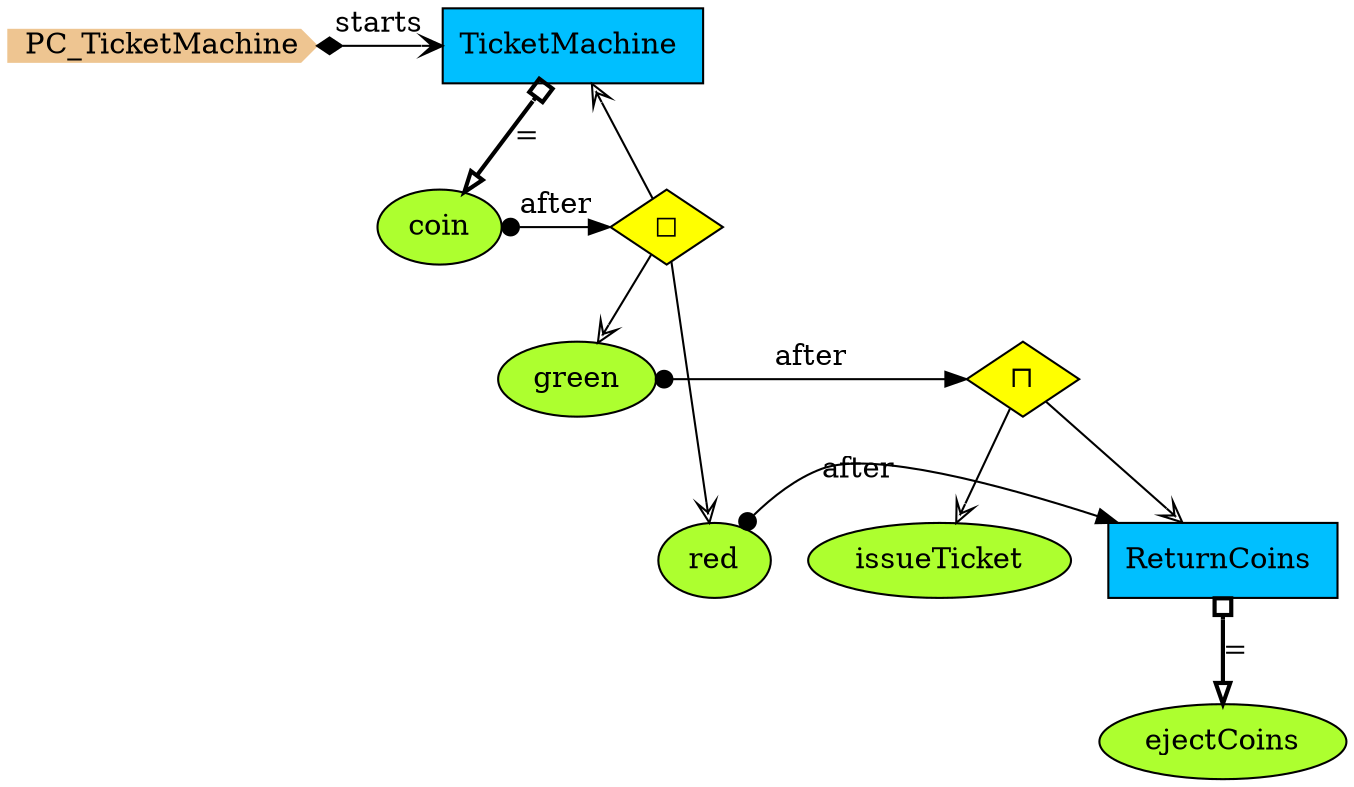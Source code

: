 digraph {
StartN_ [shape = cds,color=burlywood2,style=filled,height=.2,width=.2, label =PC_TicketMachine];
issueTicket [shape=ellipse,fillcolor=greenyellow,style = filled,label="issueTicket"];
OpAfterGreen [shape=diamond,fillcolor=yellow,style = filled,label="⊓"];
ReturnCoins [shape=box,fillcolor=deepskyblue,style = filled,label="ReturnCoins "];
ejectCoins [shape=ellipse,fillcolor=greenyellow,style = filled,label="ejectCoins"];
green [shape=ellipse,fillcolor=greenyellow,style = filled,label="green"];
red [shape=ellipse,fillcolor=greenyellow,style = filled,label="red"];
OpAfterCoin [shape=diamond,fillcolor=yellow,style = filled,label="◻︎"];
TicketMachine [shape=box,fillcolor=deepskyblue,style = filled,label="TicketMachine "];
coin [shape=ellipse,fillcolor=greenyellow,style = filled,label="coin"];

{rank=min;StartN_,TicketMachine}
{rank=same;coin,OpAfterCoin}
{rank=same;red,ReturnCoins}
{rank=same;green,OpAfterGreen}

OpAfterGreen->issueTicket[arrowhead="vee",fillcolor=white];
OpAfterGreen->ReturnCoins[arrowhead="vee",fillcolor=white];
green->OpAfterGreen[arrowtail=dot,dir=both,label="after"];
red->ReturnCoins[arrowtail=dot,dir=both,label="after"];
OpAfterCoin->green[arrowhead="vee",fillcolor=white];
OpAfterCoin->red[arrowhead="vee",fillcolor=white];
OpAfterCoin->TicketMachine[arrowhead="vee",fillcolor=white];
coin->OpAfterCoin[arrowtail=dot,dir=both,label="after"];
StartN_->TicketMachine[arrowhead="open",arrowtail=diamond,dir=both,label="starts"];
ReturnCoins->ejectCoins[arrowhead="onormal",dir=both,arrowtail=obox,penwidth=2,label="="];
TicketMachine->coin[arrowhead="onormal",dir=both,arrowtail=obox,penwidth=2,label="="];
}
